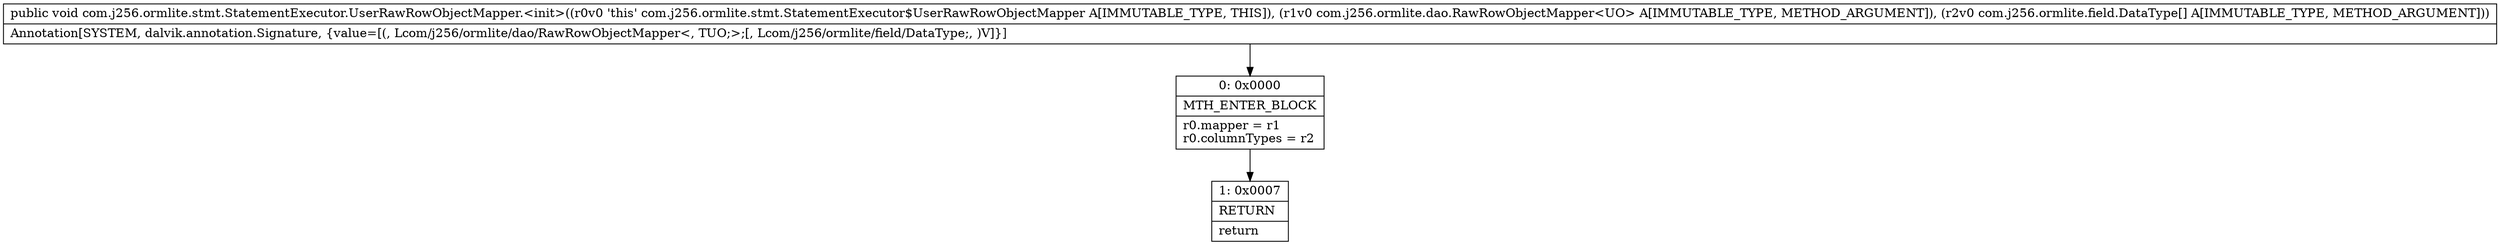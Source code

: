 digraph "CFG forcom.j256.ormlite.stmt.StatementExecutor.UserRawRowObjectMapper.\<init\>(Lcom\/j256\/ormlite\/dao\/RawRowObjectMapper;[Lcom\/j256\/ormlite\/field\/DataType;)V" {
Node_0 [shape=record,label="{0\:\ 0x0000|MTH_ENTER_BLOCK\l|r0.mapper = r1\lr0.columnTypes = r2\l}"];
Node_1 [shape=record,label="{1\:\ 0x0007|RETURN\l|return\l}"];
MethodNode[shape=record,label="{public void com.j256.ormlite.stmt.StatementExecutor.UserRawRowObjectMapper.\<init\>((r0v0 'this' com.j256.ormlite.stmt.StatementExecutor$UserRawRowObjectMapper A[IMMUTABLE_TYPE, THIS]), (r1v0 com.j256.ormlite.dao.RawRowObjectMapper\<UO\> A[IMMUTABLE_TYPE, METHOD_ARGUMENT]), (r2v0 com.j256.ormlite.field.DataType[] A[IMMUTABLE_TYPE, METHOD_ARGUMENT]))  | Annotation[SYSTEM, dalvik.annotation.Signature, \{value=[(, Lcom\/j256\/ormlite\/dao\/RawRowObjectMapper\<, TUO;\>;[, Lcom\/j256\/ormlite\/field\/DataType;, )V]\}]\l}"];
MethodNode -> Node_0;
Node_0 -> Node_1;
}

